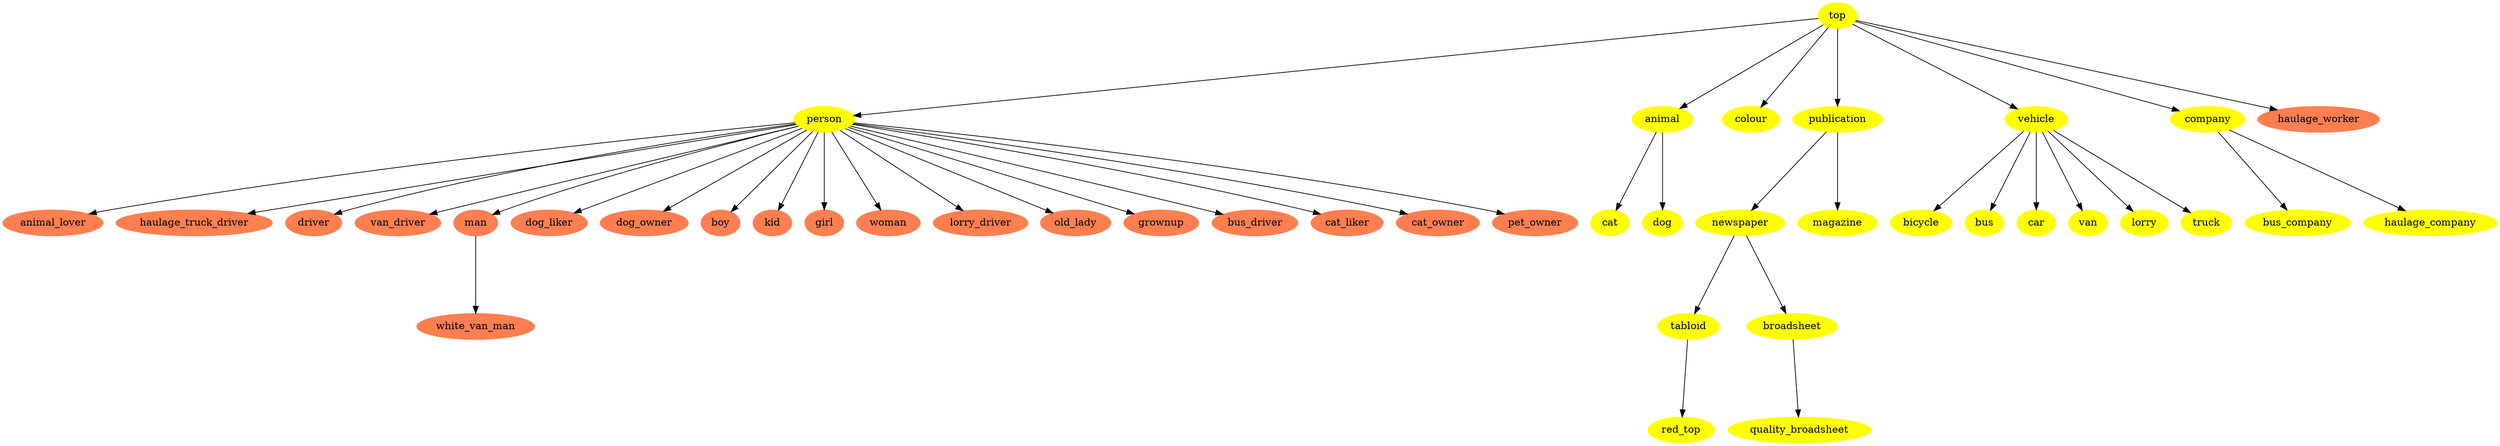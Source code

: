 digraph generated {
  ratio=fill;
  ranksep=1.5;
  node [style=filled];
  top[color=yellow];

  "animal_lover"[color=coral,fontcolor=black];
  "person"-> {  "animal_lover"; };

  "tabloid"[color=yellow,fontcolor=black];
  "newspaper"-> {  "tabloid"; };

  "haulage_truck_driver"[color=coral,fontcolor=black];
  "person"-> {  "haulage_truck_driver"; };

  "animal"[color=yellow,fontcolor=black];
  {top} ->"animal";

  "colour"[color=yellow,fontcolor=black];
  {top} ->"colour";

  "driver"[color=coral,fontcolor=black];
  "person"-> {  "driver"; };

  "van_driver"[color=coral,fontcolor=black];
  "person"-> {  "van_driver"; };

  "publication"[color=yellow,fontcolor=black];
  {top} ->"publication";

  "person"[color=yellow,fontcolor=black];
  {top} ->"person";

  "white_van_man"[color=coral,fontcolor=black];
  "man"-> {  "white_van_man"; };

  "dog_liker"[color=coral,fontcolor=black];
  "person"-> {  "dog_liker"; };

  "dog_owner"[color=coral,fontcolor=black];
  "person"-> {  "dog_owner"; };

  "quality_broadsheet"[color=yellow,fontcolor=black];
  "broadsheet"-> {  "quality_broadsheet"; };

  "bicycle"[color=yellow,fontcolor=black];
  "vehicle"-> {  "bicycle"; };

  "magazine"[color=yellow,fontcolor=black];
  "publication"-> {  "magazine"; };

  "boy"[color=coral,fontcolor=black];
  "person"-> {  "boy"; };

  "bus"[color=yellow,fontcolor=black];
  "vehicle"-> {  "bus"; };

  "car"[color=yellow,fontcolor=black];
  "vehicle"-> {  "car"; };

  "cat"[color=yellow,fontcolor=black];
  "animal"-> {  "cat"; };

  "dog"[color=yellow,fontcolor=black];
  "animal"-> {  "dog"; };

  "kid"[color=coral,fontcolor=black];
  "person"-> {  "kid"; };

  "man"[color=coral,fontcolor=black];
  "person"-> {  "man"; };

  "van"[color=yellow,fontcolor=black];
  "vehicle"-> {  "van"; };

  "girl"[color=coral,fontcolor=black];
  "person"-> {  "girl"; };

  "bus_company"[color=yellow,fontcolor=black];
  "company"-> {  "bus_company"; };

  "lorry"[color=yellow,fontcolor=black];
  "vehicle"-> {  "lorry"; };

  "truck"[color=yellow,fontcolor=black];
  "vehicle"-> {  "truck"; };

  "woman"[color=coral,fontcolor=black];
  "person"-> {  "woman"; };

  "lorry_driver"[color=coral,fontcolor=black];
  "person"-> {  "lorry_driver"; };

  "old_lady"[color=coral,fontcolor=black];
  "person"-> {  "old_lady"; };

  "grownup"[color=coral,fontcolor=black];
  "person"-> {  "grownup"; };

  "newspaper"[color=yellow,fontcolor=black];
  "publication"-> {  "newspaper"; };

  "vehicle"[color=yellow,fontcolor=black];
  {top} ->"vehicle";

  "haulage_worker"[color=coral,fontcolor=black];
  {top} ->"haulage_worker";

  "company"[color=yellow,fontcolor=black];
  {top} ->"company";

  "red_top"[color=yellow,fontcolor=black];
  "tabloid"-> {  "red_top"; };

  "bus_driver"[color=coral,fontcolor=black];
  "person"-> {  "bus_driver"; };

  "haulage_company"[color=yellow,fontcolor=black];
  "company"-> {  "haulage_company"; };

  "broadsheet"[color=yellow,fontcolor=black];
  "newspaper"-> {  "broadsheet"; };

  "cat_liker"[color=coral,fontcolor=black];
  "person"-> {  "cat_liker"; };

  "cat_owner"[color=coral,fontcolor=black];
  "person"-> {  "cat_owner"; };

  "pet_owner"[color=coral,fontcolor=black];
  "person"-> {  "pet_owner"; };
}

